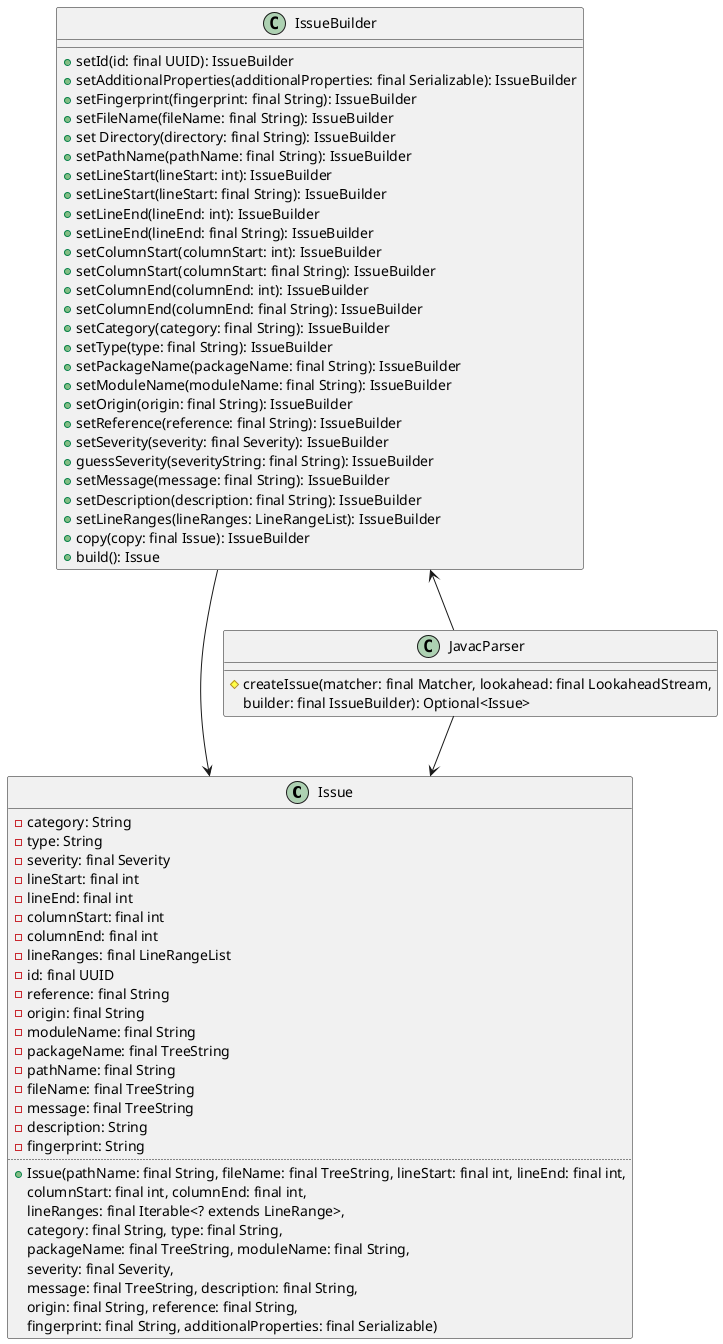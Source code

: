 @startuml

class Issue {
    - category: String
    - type: String
    - severity: final Severity
    - lineStart: final int
    - lineEnd: final int
    - columnStart: final int
    - columnEnd: final int
    - lineRanges: final LineRangeList
    - id: final UUID
    - reference: final String
    - origin: final String
    - moduleName: final String
    - packageName: final TreeString
    - pathName: final String
    - fileName: final TreeString
    - message: final TreeString
    - description: String
    - fingerprint: String
    ..
    + Issue(pathName: final String, fileName: final TreeString, lineStart: final int, lineEnd: final int,
    columnStart: final int, columnEnd: final int,
    lineRanges: final Iterable<? extends LineRange>,
    category: final String, type: final String,
    packageName: final TreeString, moduleName: final String,
    severity: final Severity,
    message: final TreeString, description: final String,
    origin: final String, reference: final String,
    fingerprint: final String, additionalProperties: final Serializable)
}

class IssueBuilder {
    + setId(id: final UUID): IssueBuilder
    + setAdditionalProperties(additionalProperties: final Serializable): IssueBuilder
    + setFingerprint(fingerprint: final String): IssueBuilder
    + setFileName(fileName: final String): IssueBuilder
    + set Directory(directory: final String): IssueBuilder
    + setPathName(pathName: final String): IssueBuilder
    + setLineStart(lineStart: int): IssueBuilder
    + setLineStart(lineStart: final String): IssueBuilder
    + setLineEnd(lineEnd: int): IssueBuilder
    + setLineEnd(lineEnd: final String): IssueBuilder
    + setColumnStart(columnStart: int): IssueBuilder
    + setColumnStart(columnStart: final String): IssueBuilder
    + setColumnEnd(columnEnd: int): IssueBuilder
    + setColumnEnd(columnEnd: final String): IssueBuilder
    + setCategory(category: final String): IssueBuilder
    + setType(type: final String): IssueBuilder
    + setPackageName(packageName: final String): IssueBuilder
    + setModuleName(moduleName: final String): IssueBuilder
    + setOrigin(origin: final String): IssueBuilder
    + setReference(reference: final String): IssueBuilder
    + setSeverity(severity: final Severity): IssueBuilder
    + guessSeverity(severityString: final String): IssueBuilder
    + setMessage(message: final String): IssueBuilder
    + setDescription(description: final String): IssueBuilder
    + setLineRanges(lineRanges: LineRangeList): IssueBuilder
    + copy(copy: final Issue): IssueBuilder
    + build(): Issue
}

class JavacParser {
    # createIssue(matcher: final Matcher, lookahead: final LookaheadStream,
            builder: final IssueBuilder): Optional<Issue>
}

IssueBuilder --> Issue
JavacParser --> Issue
JavacParser -up-> IssueBuilder

@enduml